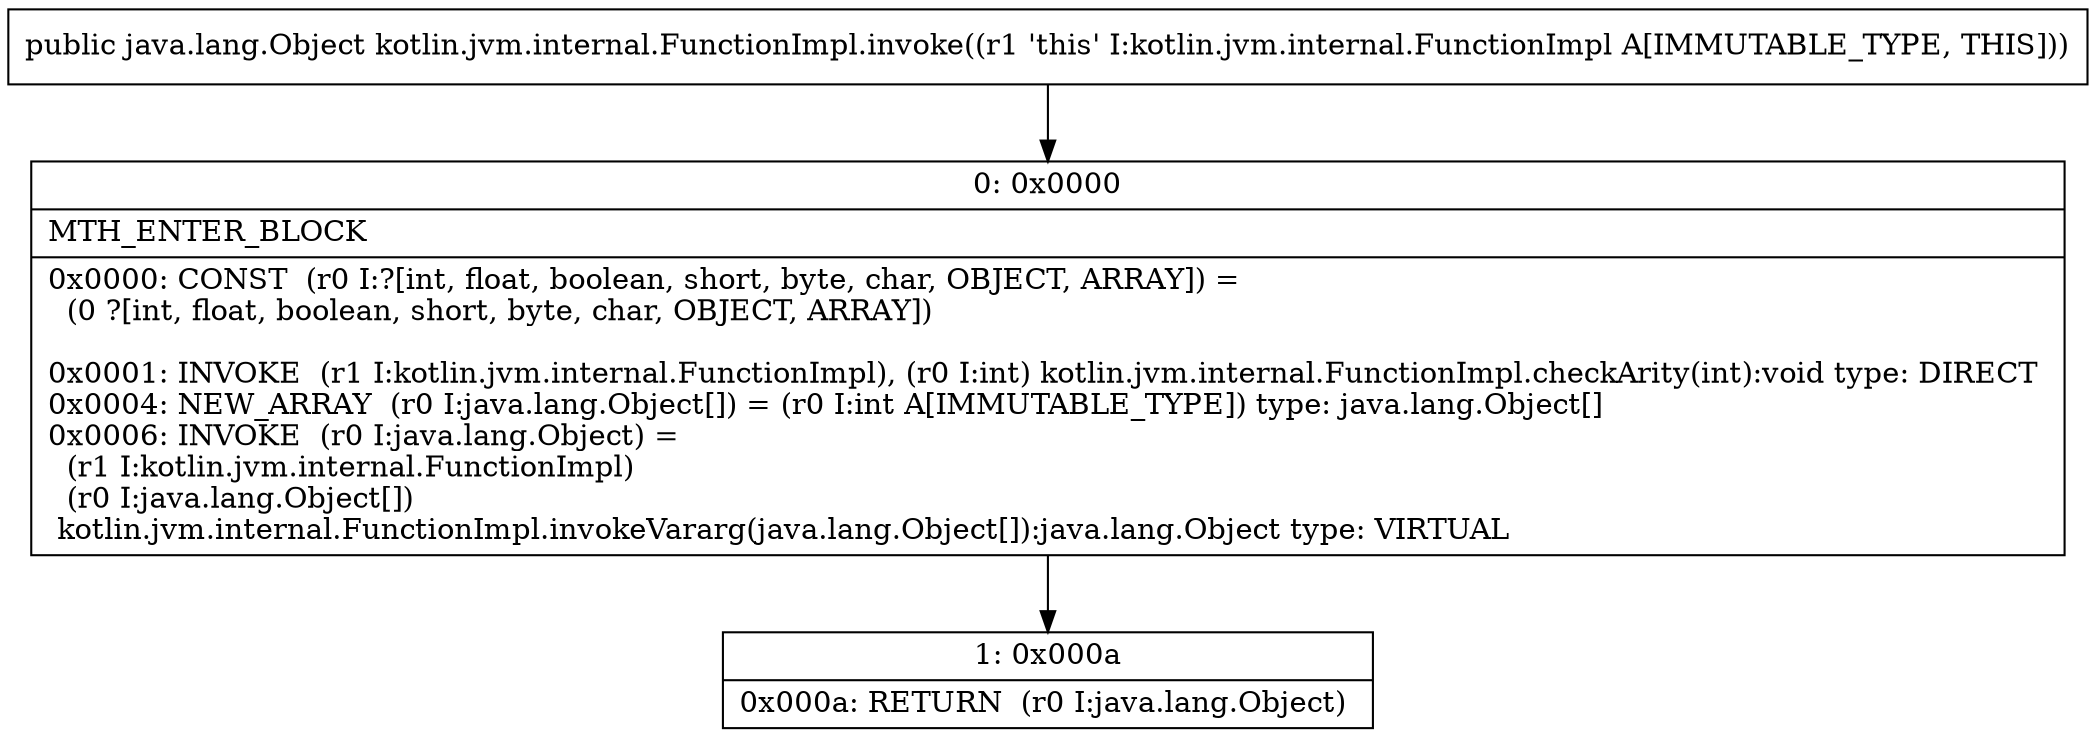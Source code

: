 digraph "CFG forkotlin.jvm.internal.FunctionImpl.invoke()Ljava\/lang\/Object;" {
Node_0 [shape=record,label="{0\:\ 0x0000|MTH_ENTER_BLOCK\l|0x0000: CONST  (r0 I:?[int, float, boolean, short, byte, char, OBJECT, ARRAY]) = \l  (0 ?[int, float, boolean, short, byte, char, OBJECT, ARRAY])\l \l0x0001: INVOKE  (r1 I:kotlin.jvm.internal.FunctionImpl), (r0 I:int) kotlin.jvm.internal.FunctionImpl.checkArity(int):void type: DIRECT \l0x0004: NEW_ARRAY  (r0 I:java.lang.Object[]) = (r0 I:int A[IMMUTABLE_TYPE]) type: java.lang.Object[] \l0x0006: INVOKE  (r0 I:java.lang.Object) = \l  (r1 I:kotlin.jvm.internal.FunctionImpl)\l  (r0 I:java.lang.Object[])\l kotlin.jvm.internal.FunctionImpl.invokeVararg(java.lang.Object[]):java.lang.Object type: VIRTUAL \l}"];
Node_1 [shape=record,label="{1\:\ 0x000a|0x000a: RETURN  (r0 I:java.lang.Object) \l}"];
MethodNode[shape=record,label="{public java.lang.Object kotlin.jvm.internal.FunctionImpl.invoke((r1 'this' I:kotlin.jvm.internal.FunctionImpl A[IMMUTABLE_TYPE, THIS])) }"];
MethodNode -> Node_0;
Node_0 -> Node_1;
}

